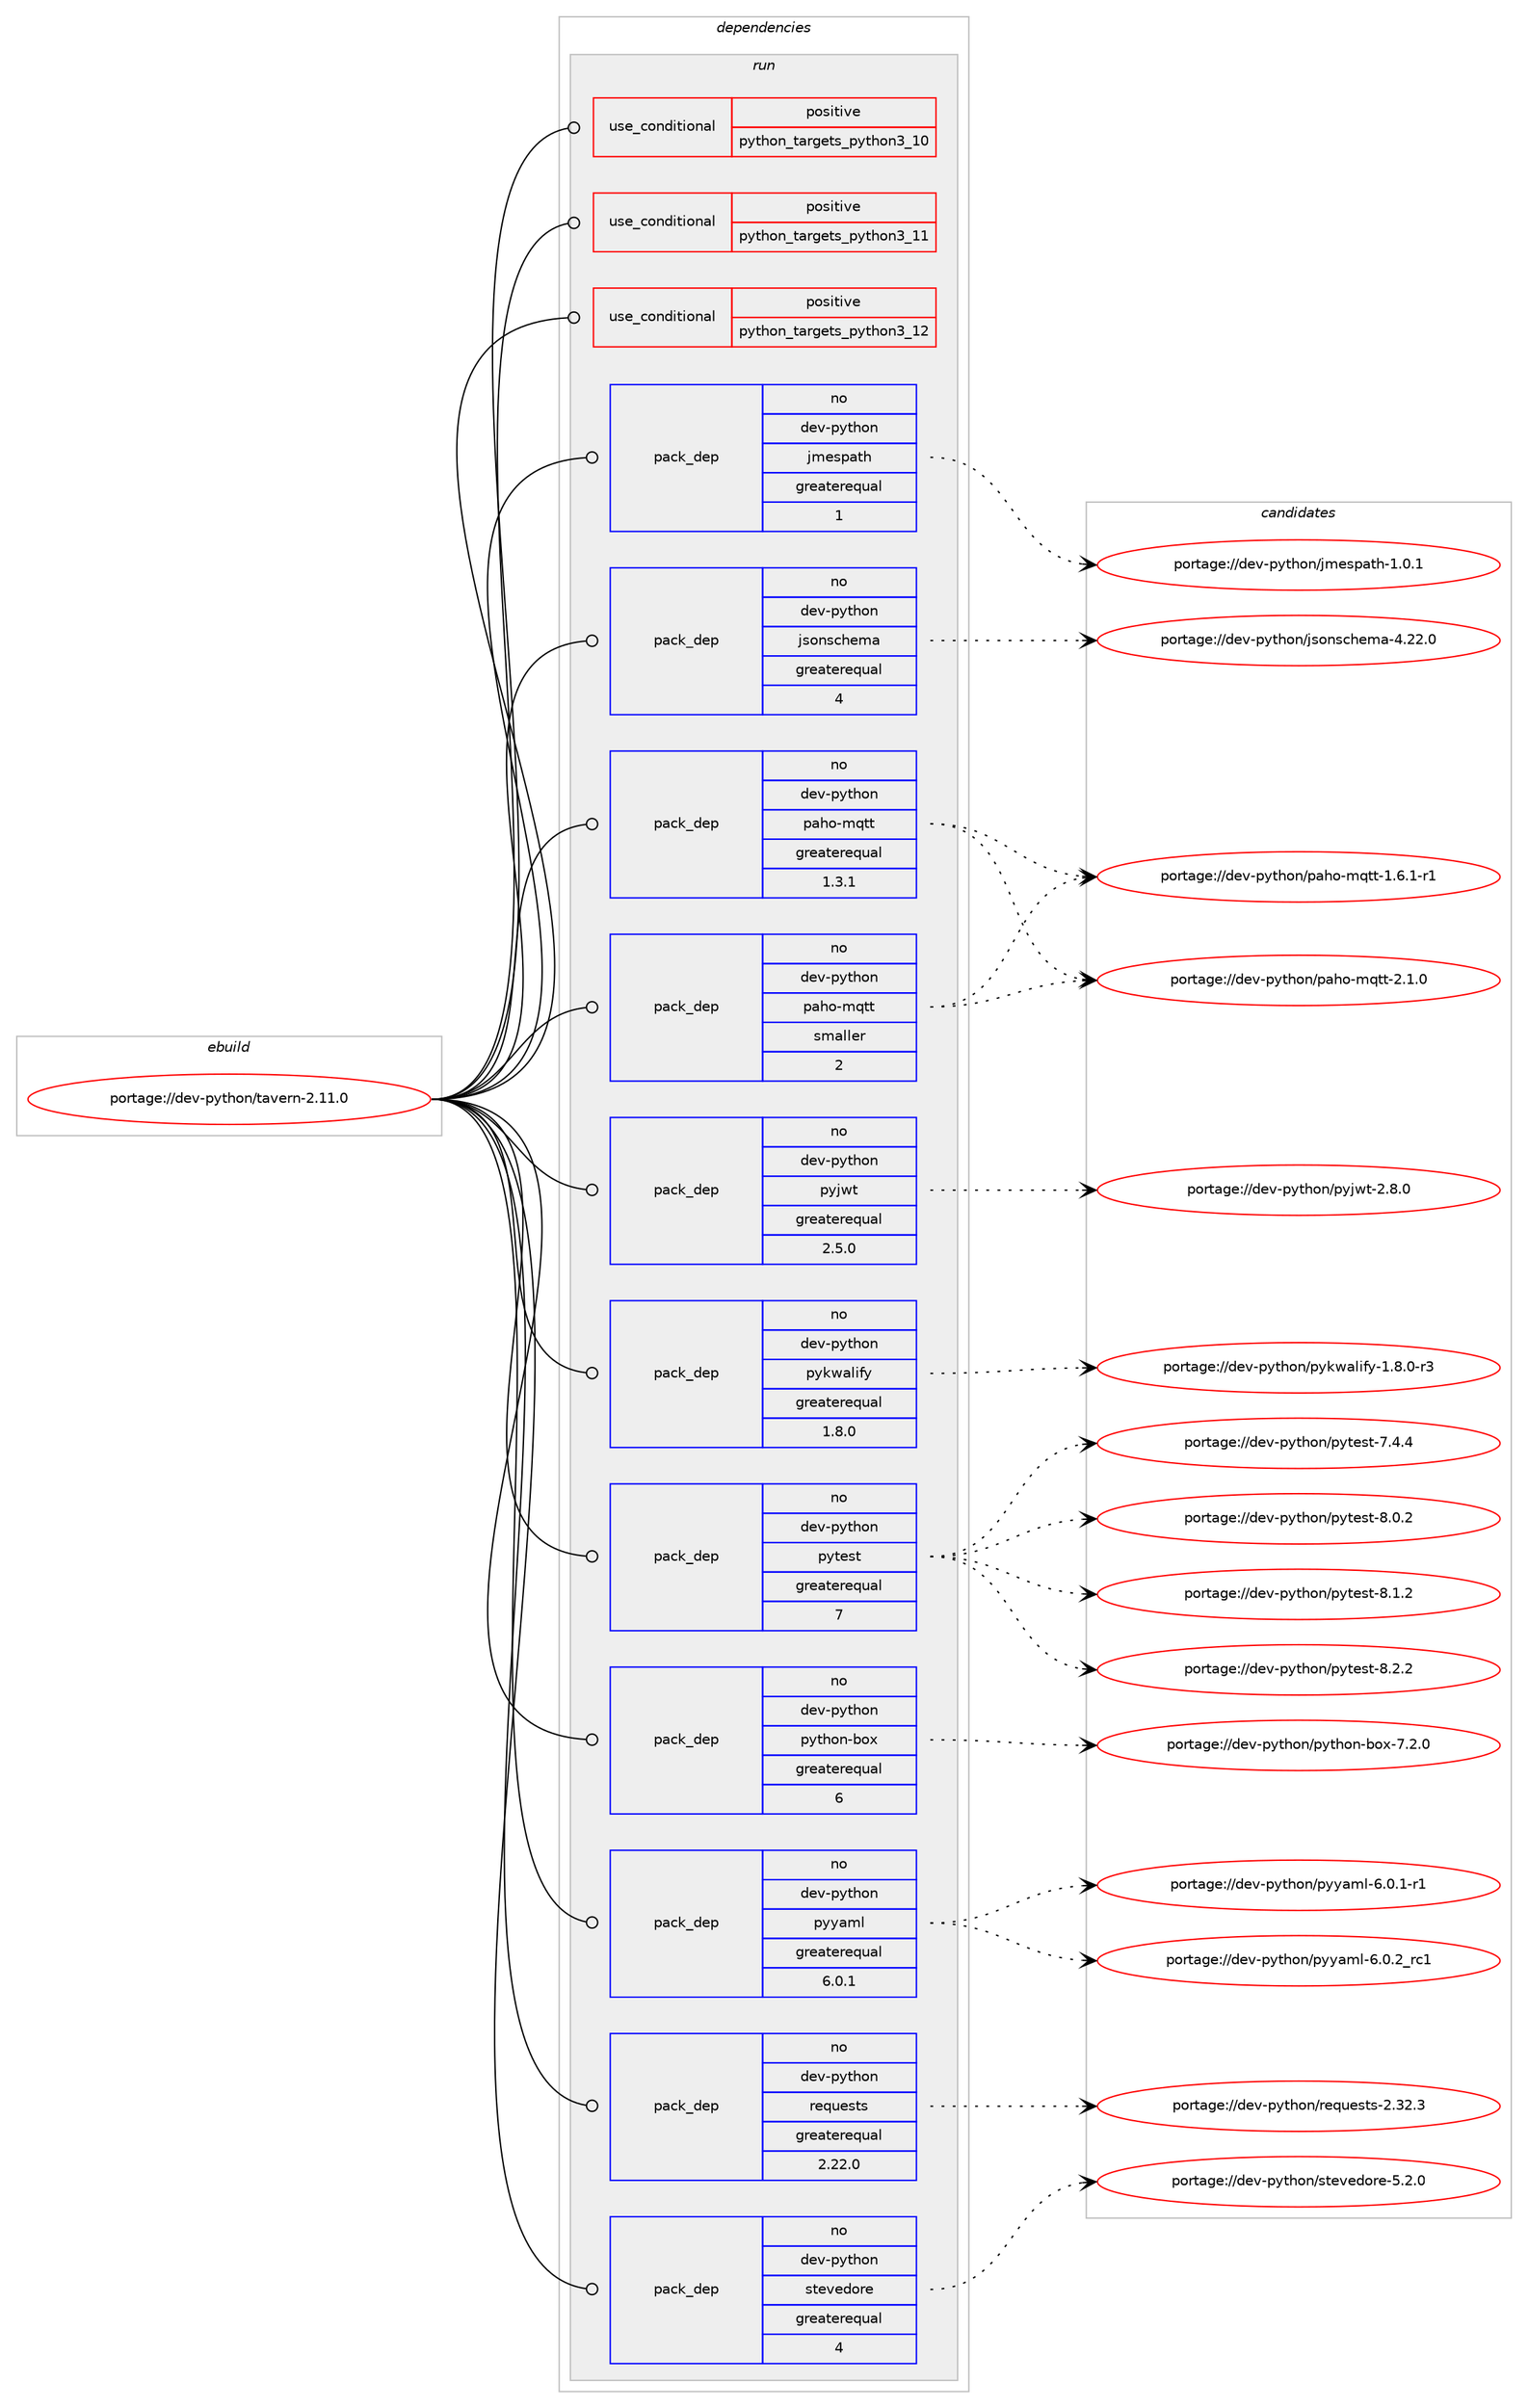 digraph prolog {

# *************
# Graph options
# *************

newrank=true;
concentrate=true;
compound=true;
graph [rankdir=LR,fontname=Helvetica,fontsize=10,ranksep=1.5];#, ranksep=2.5, nodesep=0.2];
edge  [arrowhead=vee];
node  [fontname=Helvetica,fontsize=10];

# **********
# The ebuild
# **********

subgraph cluster_leftcol {
color=gray;
rank=same;
label=<<i>ebuild</i>>;
id [label="portage://dev-python/tavern-2.11.0", color=red, width=4, href="../dev-python/tavern-2.11.0.svg"];
}

# ****************
# The dependencies
# ****************

subgraph cluster_midcol {
color=gray;
label=<<i>dependencies</i>>;
subgraph cluster_compile {
fillcolor="#eeeeee";
style=filled;
label=<<i>compile</i>>;
}
subgraph cluster_compileandrun {
fillcolor="#eeeeee";
style=filled;
label=<<i>compile and run</i>>;
}
subgraph cluster_run {
fillcolor="#eeeeee";
style=filled;
label=<<i>run</i>>;
subgraph cond38976 {
dependency83010 [label=<<TABLE BORDER="0" CELLBORDER="1" CELLSPACING="0" CELLPADDING="4"><TR><TD ROWSPAN="3" CELLPADDING="10">use_conditional</TD></TR><TR><TD>positive</TD></TR><TR><TD>python_targets_python3_10</TD></TR></TABLE>>, shape=none, color=red];
# *** BEGIN UNKNOWN DEPENDENCY TYPE (TODO) ***
# dependency83010 -> package_dependency(portage://dev-python/tavern-2.11.0,run,no,dev-lang,python,none,[,,],[slot(3.10)],[])
# *** END UNKNOWN DEPENDENCY TYPE (TODO) ***

}
id:e -> dependency83010:w [weight=20,style="solid",arrowhead="odot"];
subgraph cond38977 {
dependency83011 [label=<<TABLE BORDER="0" CELLBORDER="1" CELLSPACING="0" CELLPADDING="4"><TR><TD ROWSPAN="3" CELLPADDING="10">use_conditional</TD></TR><TR><TD>positive</TD></TR><TR><TD>python_targets_python3_11</TD></TR></TABLE>>, shape=none, color=red];
# *** BEGIN UNKNOWN DEPENDENCY TYPE (TODO) ***
# dependency83011 -> package_dependency(portage://dev-python/tavern-2.11.0,run,no,dev-lang,python,none,[,,],[slot(3.11)],[])
# *** END UNKNOWN DEPENDENCY TYPE (TODO) ***

}
id:e -> dependency83011:w [weight=20,style="solid",arrowhead="odot"];
subgraph cond38978 {
dependency83012 [label=<<TABLE BORDER="0" CELLBORDER="1" CELLSPACING="0" CELLPADDING="4"><TR><TD ROWSPAN="3" CELLPADDING="10">use_conditional</TD></TR><TR><TD>positive</TD></TR><TR><TD>python_targets_python3_12</TD></TR></TABLE>>, shape=none, color=red];
# *** BEGIN UNKNOWN DEPENDENCY TYPE (TODO) ***
# dependency83012 -> package_dependency(portage://dev-python/tavern-2.11.0,run,no,dev-lang,python,none,[,,],[slot(3.12)],[])
# *** END UNKNOWN DEPENDENCY TYPE (TODO) ***

}
id:e -> dependency83012:w [weight=20,style="solid",arrowhead="odot"];
subgraph pack42796 {
dependency83013 [label=<<TABLE BORDER="0" CELLBORDER="1" CELLSPACING="0" CELLPADDING="4" WIDTH="220"><TR><TD ROWSPAN="6" CELLPADDING="30">pack_dep</TD></TR><TR><TD WIDTH="110">no</TD></TR><TR><TD>dev-python</TD></TR><TR><TD>jmespath</TD></TR><TR><TD>greaterequal</TD></TR><TR><TD>1</TD></TR></TABLE>>, shape=none, color=blue];
}
id:e -> dependency83013:w [weight=20,style="solid",arrowhead="odot"];
subgraph pack42797 {
dependency83014 [label=<<TABLE BORDER="0" CELLBORDER="1" CELLSPACING="0" CELLPADDING="4" WIDTH="220"><TR><TD ROWSPAN="6" CELLPADDING="30">pack_dep</TD></TR><TR><TD WIDTH="110">no</TD></TR><TR><TD>dev-python</TD></TR><TR><TD>jsonschema</TD></TR><TR><TD>greaterequal</TD></TR><TR><TD>4</TD></TR></TABLE>>, shape=none, color=blue];
}
id:e -> dependency83014:w [weight=20,style="solid",arrowhead="odot"];
subgraph pack42798 {
dependency83015 [label=<<TABLE BORDER="0" CELLBORDER="1" CELLSPACING="0" CELLPADDING="4" WIDTH="220"><TR><TD ROWSPAN="6" CELLPADDING="30">pack_dep</TD></TR><TR><TD WIDTH="110">no</TD></TR><TR><TD>dev-python</TD></TR><TR><TD>paho-mqtt</TD></TR><TR><TD>greaterequal</TD></TR><TR><TD>1.3.1</TD></TR></TABLE>>, shape=none, color=blue];
}
id:e -> dependency83015:w [weight=20,style="solid",arrowhead="odot"];
subgraph pack42799 {
dependency83016 [label=<<TABLE BORDER="0" CELLBORDER="1" CELLSPACING="0" CELLPADDING="4" WIDTH="220"><TR><TD ROWSPAN="6" CELLPADDING="30">pack_dep</TD></TR><TR><TD WIDTH="110">no</TD></TR><TR><TD>dev-python</TD></TR><TR><TD>paho-mqtt</TD></TR><TR><TD>smaller</TD></TR><TR><TD>2</TD></TR></TABLE>>, shape=none, color=blue];
}
id:e -> dependency83016:w [weight=20,style="solid",arrowhead="odot"];
subgraph pack42800 {
dependency83017 [label=<<TABLE BORDER="0" CELLBORDER="1" CELLSPACING="0" CELLPADDING="4" WIDTH="220"><TR><TD ROWSPAN="6" CELLPADDING="30">pack_dep</TD></TR><TR><TD WIDTH="110">no</TD></TR><TR><TD>dev-python</TD></TR><TR><TD>pyjwt</TD></TR><TR><TD>greaterequal</TD></TR><TR><TD>2.5.0</TD></TR></TABLE>>, shape=none, color=blue];
}
id:e -> dependency83017:w [weight=20,style="solid",arrowhead="odot"];
subgraph pack42801 {
dependency83018 [label=<<TABLE BORDER="0" CELLBORDER="1" CELLSPACING="0" CELLPADDING="4" WIDTH="220"><TR><TD ROWSPAN="6" CELLPADDING="30">pack_dep</TD></TR><TR><TD WIDTH="110">no</TD></TR><TR><TD>dev-python</TD></TR><TR><TD>pykwalify</TD></TR><TR><TD>greaterequal</TD></TR><TR><TD>1.8.0</TD></TR></TABLE>>, shape=none, color=blue];
}
id:e -> dependency83018:w [weight=20,style="solid",arrowhead="odot"];
subgraph pack42802 {
dependency83019 [label=<<TABLE BORDER="0" CELLBORDER="1" CELLSPACING="0" CELLPADDING="4" WIDTH="220"><TR><TD ROWSPAN="6" CELLPADDING="30">pack_dep</TD></TR><TR><TD WIDTH="110">no</TD></TR><TR><TD>dev-python</TD></TR><TR><TD>pytest</TD></TR><TR><TD>greaterequal</TD></TR><TR><TD>7</TD></TR></TABLE>>, shape=none, color=blue];
}
id:e -> dependency83019:w [weight=20,style="solid",arrowhead="odot"];
subgraph pack42803 {
dependency83020 [label=<<TABLE BORDER="0" CELLBORDER="1" CELLSPACING="0" CELLPADDING="4" WIDTH="220"><TR><TD ROWSPAN="6" CELLPADDING="30">pack_dep</TD></TR><TR><TD WIDTH="110">no</TD></TR><TR><TD>dev-python</TD></TR><TR><TD>python-box</TD></TR><TR><TD>greaterequal</TD></TR><TR><TD>6</TD></TR></TABLE>>, shape=none, color=blue];
}
id:e -> dependency83020:w [weight=20,style="solid",arrowhead="odot"];
subgraph pack42804 {
dependency83021 [label=<<TABLE BORDER="0" CELLBORDER="1" CELLSPACING="0" CELLPADDING="4" WIDTH="220"><TR><TD ROWSPAN="6" CELLPADDING="30">pack_dep</TD></TR><TR><TD WIDTH="110">no</TD></TR><TR><TD>dev-python</TD></TR><TR><TD>pyyaml</TD></TR><TR><TD>greaterequal</TD></TR><TR><TD>6.0.1</TD></TR></TABLE>>, shape=none, color=blue];
}
id:e -> dependency83021:w [weight=20,style="solid",arrowhead="odot"];
subgraph pack42805 {
dependency83022 [label=<<TABLE BORDER="0" CELLBORDER="1" CELLSPACING="0" CELLPADDING="4" WIDTH="220"><TR><TD ROWSPAN="6" CELLPADDING="30">pack_dep</TD></TR><TR><TD WIDTH="110">no</TD></TR><TR><TD>dev-python</TD></TR><TR><TD>requests</TD></TR><TR><TD>greaterequal</TD></TR><TR><TD>2.22.0</TD></TR></TABLE>>, shape=none, color=blue];
}
id:e -> dependency83022:w [weight=20,style="solid",arrowhead="odot"];
subgraph pack42806 {
dependency83023 [label=<<TABLE BORDER="0" CELLBORDER="1" CELLSPACING="0" CELLPADDING="4" WIDTH="220"><TR><TD ROWSPAN="6" CELLPADDING="30">pack_dep</TD></TR><TR><TD WIDTH="110">no</TD></TR><TR><TD>dev-python</TD></TR><TR><TD>stevedore</TD></TR><TR><TD>greaterequal</TD></TR><TR><TD>4</TD></TR></TABLE>>, shape=none, color=blue];
}
id:e -> dependency83023:w [weight=20,style="solid",arrowhead="odot"];
}
}

# **************
# The candidates
# **************

subgraph cluster_choices {
rank=same;
color=gray;
label=<<i>candidates</i>>;

subgraph choice42796 {
color=black;
nodesep=1;
choice100101118451121211161041111104710610910111511297116104454946484649 [label="portage://dev-python/jmespath-1.0.1", color=red, width=4,href="../dev-python/jmespath-1.0.1.svg"];
dependency83013:e -> choice100101118451121211161041111104710610910111511297116104454946484649:w [style=dotted,weight="100"];
}
subgraph choice42797 {
color=black;
nodesep=1;
choice1001011184511212111610411111047106115111110115991041011099745524650504648 [label="portage://dev-python/jsonschema-4.22.0", color=red, width=4,href="../dev-python/jsonschema-4.22.0.svg"];
dependency83014:e -> choice1001011184511212111610411111047106115111110115991041011099745524650504648:w [style=dotted,weight="100"];
}
subgraph choice42798 {
color=black;
nodesep=1;
choice100101118451121211161041111104711297104111451091131161164549465446494511449 [label="portage://dev-python/paho-mqtt-1.6.1-r1", color=red, width=4,href="../dev-python/paho-mqtt-1.6.1-r1.svg"];
choice10010111845112121116104111110471129710411145109113116116455046494648 [label="portage://dev-python/paho-mqtt-2.1.0", color=red, width=4,href="../dev-python/paho-mqtt-2.1.0.svg"];
dependency83015:e -> choice100101118451121211161041111104711297104111451091131161164549465446494511449:w [style=dotted,weight="100"];
dependency83015:e -> choice10010111845112121116104111110471129710411145109113116116455046494648:w [style=dotted,weight="100"];
}
subgraph choice42799 {
color=black;
nodesep=1;
choice100101118451121211161041111104711297104111451091131161164549465446494511449 [label="portage://dev-python/paho-mqtt-1.6.1-r1", color=red, width=4,href="../dev-python/paho-mqtt-1.6.1-r1.svg"];
choice10010111845112121116104111110471129710411145109113116116455046494648 [label="portage://dev-python/paho-mqtt-2.1.0", color=red, width=4,href="../dev-python/paho-mqtt-2.1.0.svg"];
dependency83016:e -> choice100101118451121211161041111104711297104111451091131161164549465446494511449:w [style=dotted,weight="100"];
dependency83016:e -> choice10010111845112121116104111110471129710411145109113116116455046494648:w [style=dotted,weight="100"];
}
subgraph choice42800 {
color=black;
nodesep=1;
choice1001011184511212111610411111047112121106119116455046564648 [label="portage://dev-python/pyjwt-2.8.0", color=red, width=4,href="../dev-python/pyjwt-2.8.0.svg"];
dependency83017:e -> choice1001011184511212111610411111047112121106119116455046564648:w [style=dotted,weight="100"];
}
subgraph choice42801 {
color=black;
nodesep=1;
choice1001011184511212111610411111047112121107119971081051021214549465646484511451 [label="portage://dev-python/pykwalify-1.8.0-r3", color=red, width=4,href="../dev-python/pykwalify-1.8.0-r3.svg"];
dependency83018:e -> choice1001011184511212111610411111047112121107119971081051021214549465646484511451:w [style=dotted,weight="100"];
}
subgraph choice42802 {
color=black;
nodesep=1;
choice1001011184511212111610411111047112121116101115116455546524652 [label="portage://dev-python/pytest-7.4.4", color=red, width=4,href="../dev-python/pytest-7.4.4.svg"];
choice1001011184511212111610411111047112121116101115116455646484650 [label="portage://dev-python/pytest-8.0.2", color=red, width=4,href="../dev-python/pytest-8.0.2.svg"];
choice1001011184511212111610411111047112121116101115116455646494650 [label="portage://dev-python/pytest-8.1.2", color=red, width=4,href="../dev-python/pytest-8.1.2.svg"];
choice1001011184511212111610411111047112121116101115116455646504650 [label="portage://dev-python/pytest-8.2.2", color=red, width=4,href="../dev-python/pytest-8.2.2.svg"];
dependency83019:e -> choice1001011184511212111610411111047112121116101115116455546524652:w [style=dotted,weight="100"];
dependency83019:e -> choice1001011184511212111610411111047112121116101115116455646484650:w [style=dotted,weight="100"];
dependency83019:e -> choice1001011184511212111610411111047112121116101115116455646494650:w [style=dotted,weight="100"];
dependency83019:e -> choice1001011184511212111610411111047112121116101115116455646504650:w [style=dotted,weight="100"];
}
subgraph choice42803 {
color=black;
nodesep=1;
choice10010111845112121116104111110471121211161041111104598111120455546504648 [label="portage://dev-python/python-box-7.2.0", color=red, width=4,href="../dev-python/python-box-7.2.0.svg"];
dependency83020:e -> choice10010111845112121116104111110471121211161041111104598111120455546504648:w [style=dotted,weight="100"];
}
subgraph choice42804 {
color=black;
nodesep=1;
choice1001011184511212111610411111047112121121971091084554464846494511449 [label="portage://dev-python/pyyaml-6.0.1-r1", color=red, width=4,href="../dev-python/pyyaml-6.0.1-r1.svg"];
choice100101118451121211161041111104711212112197109108455446484650951149949 [label="portage://dev-python/pyyaml-6.0.2_rc1", color=red, width=4,href="../dev-python/pyyaml-6.0.2_rc1.svg"];
dependency83021:e -> choice1001011184511212111610411111047112121121971091084554464846494511449:w [style=dotted,weight="100"];
dependency83021:e -> choice100101118451121211161041111104711212112197109108455446484650951149949:w [style=dotted,weight="100"];
}
subgraph choice42805 {
color=black;
nodesep=1;
choice100101118451121211161041111104711410111311710111511611545504651504651 [label="portage://dev-python/requests-2.32.3", color=red, width=4,href="../dev-python/requests-2.32.3.svg"];
dependency83022:e -> choice100101118451121211161041111104711410111311710111511611545504651504651:w [style=dotted,weight="100"];
}
subgraph choice42806 {
color=black;
nodesep=1;
choice1001011184511212111610411111047115116101118101100111114101455346504648 [label="portage://dev-python/stevedore-5.2.0", color=red, width=4,href="../dev-python/stevedore-5.2.0.svg"];
dependency83023:e -> choice1001011184511212111610411111047115116101118101100111114101455346504648:w [style=dotted,weight="100"];
}
}

}
